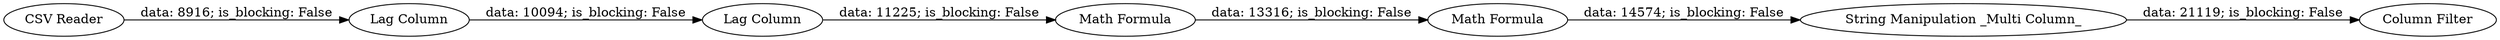 digraph {
	"280613633679274471_7" [label="Lag Column"]
	"280613633679274471_2" [label="CSV Reader"]
	"280613633679274471_8" [label="Lag Column"]
	"280613633679274471_12" [label="Column Filter"]
	"280613633679274471_9" [label="Math Formula"]
	"280613633679274471_11" [label="String Manipulation _Multi Column_"]
	"280613633679274471_10" [label="Math Formula"]
	"280613633679274471_8" -> "280613633679274471_9" [label="data: 11225; is_blocking: False"]
	"280613633679274471_2" -> "280613633679274471_7" [label="data: 8916; is_blocking: False"]
	"280613633679274471_9" -> "280613633679274471_10" [label="data: 13316; is_blocking: False"]
	"280613633679274471_7" -> "280613633679274471_8" [label="data: 10094; is_blocking: False"]
	"280613633679274471_10" -> "280613633679274471_11" [label="data: 14574; is_blocking: False"]
	"280613633679274471_11" -> "280613633679274471_12" [label="data: 21119; is_blocking: False"]
	rankdir=LR
}
